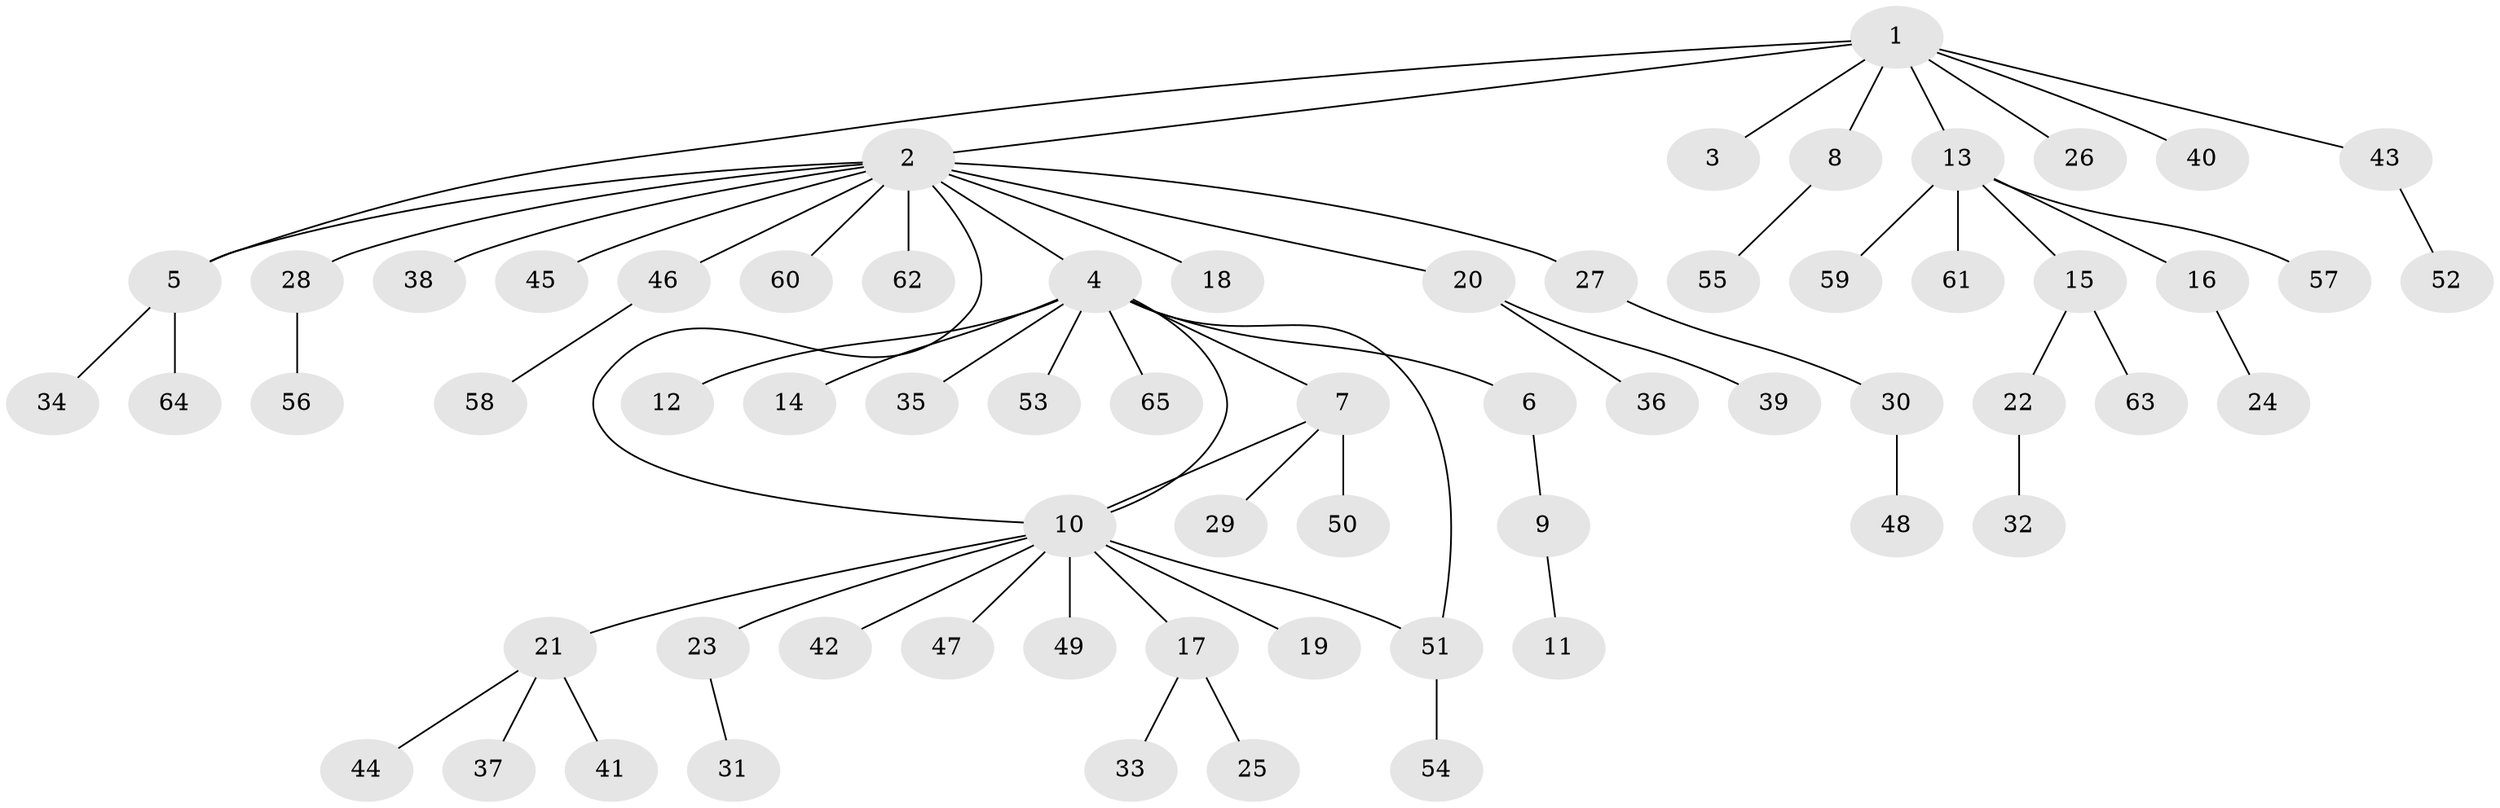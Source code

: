 // Generated by graph-tools (version 1.1) at 2025/14/03/09/25 04:14:36]
// undirected, 65 vertices, 68 edges
graph export_dot {
graph [start="1"]
  node [color=gray90,style=filled];
  1;
  2;
  3;
  4;
  5;
  6;
  7;
  8;
  9;
  10;
  11;
  12;
  13;
  14;
  15;
  16;
  17;
  18;
  19;
  20;
  21;
  22;
  23;
  24;
  25;
  26;
  27;
  28;
  29;
  30;
  31;
  32;
  33;
  34;
  35;
  36;
  37;
  38;
  39;
  40;
  41;
  42;
  43;
  44;
  45;
  46;
  47;
  48;
  49;
  50;
  51;
  52;
  53;
  54;
  55;
  56;
  57;
  58;
  59;
  60;
  61;
  62;
  63;
  64;
  65;
  1 -- 2;
  1 -- 3;
  1 -- 5;
  1 -- 8;
  1 -- 13;
  1 -- 26;
  1 -- 40;
  1 -- 43;
  2 -- 4;
  2 -- 5;
  2 -- 10;
  2 -- 18;
  2 -- 20;
  2 -- 27;
  2 -- 28;
  2 -- 38;
  2 -- 45;
  2 -- 46;
  2 -- 60;
  2 -- 62;
  4 -- 6;
  4 -- 7;
  4 -- 10;
  4 -- 12;
  4 -- 14;
  4 -- 35;
  4 -- 51;
  4 -- 53;
  4 -- 65;
  5 -- 34;
  5 -- 64;
  6 -- 9;
  7 -- 10;
  7 -- 29;
  7 -- 50;
  8 -- 55;
  9 -- 11;
  10 -- 17;
  10 -- 19;
  10 -- 21;
  10 -- 23;
  10 -- 42;
  10 -- 47;
  10 -- 49;
  10 -- 51;
  13 -- 15;
  13 -- 16;
  13 -- 57;
  13 -- 59;
  13 -- 61;
  15 -- 22;
  15 -- 63;
  16 -- 24;
  17 -- 25;
  17 -- 33;
  20 -- 36;
  20 -- 39;
  21 -- 37;
  21 -- 41;
  21 -- 44;
  22 -- 32;
  23 -- 31;
  27 -- 30;
  28 -- 56;
  30 -- 48;
  43 -- 52;
  46 -- 58;
  51 -- 54;
}
